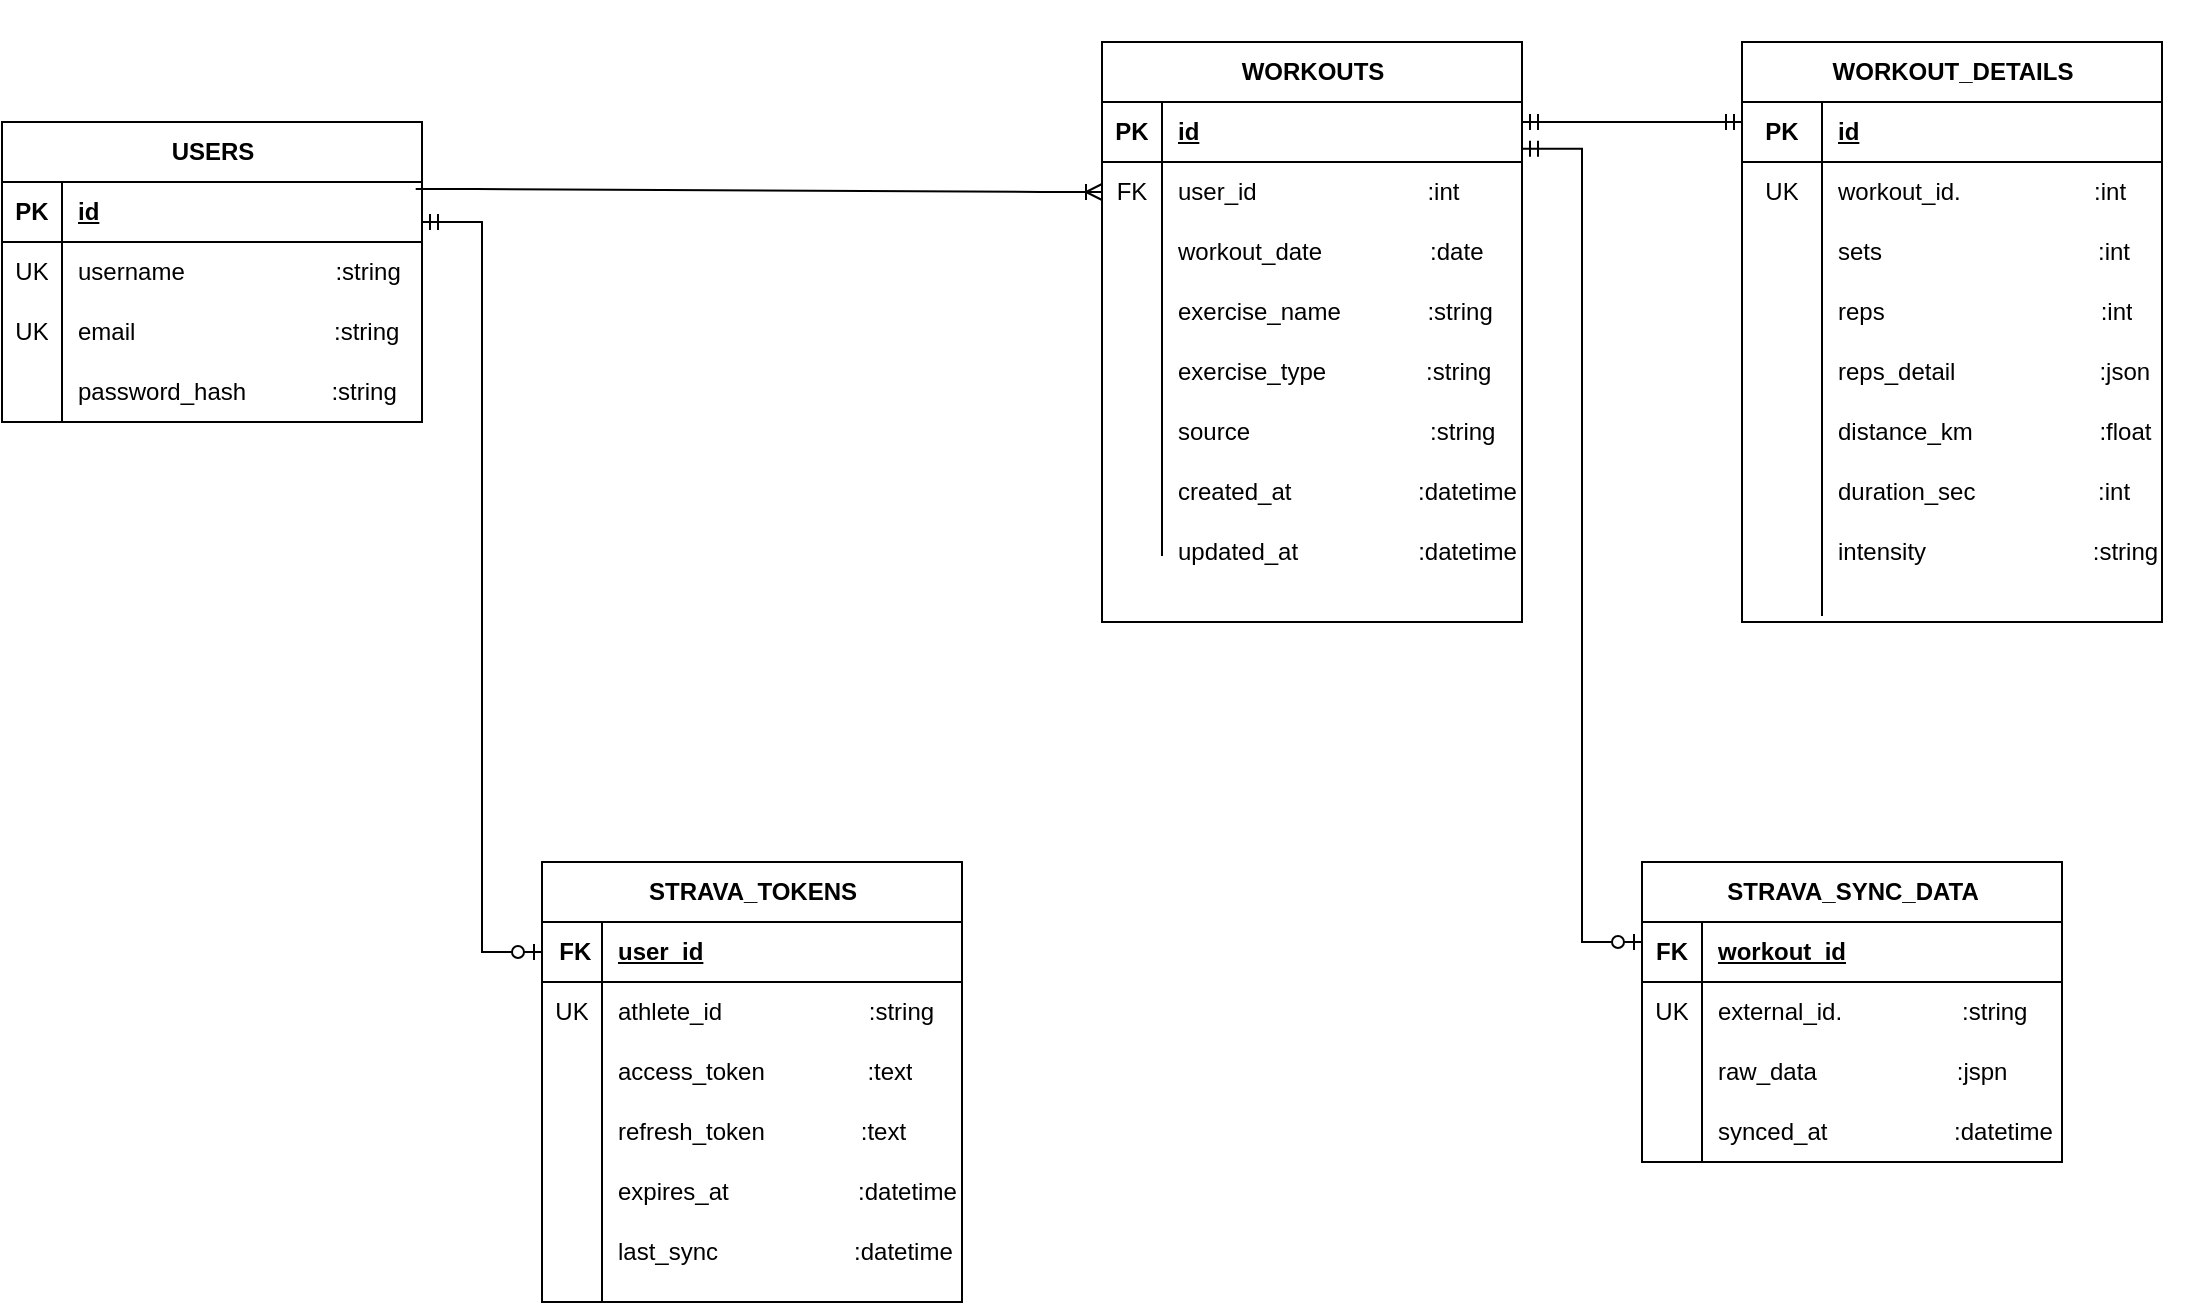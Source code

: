 <mxfile version="28.2.1">
  <diagram name="ページ1" id="j4d7WELZRppqLHWUP3hk">
    <mxGraphModel dx="2492" dy="824" grid="1" gridSize="10" guides="1" tooltips="1" connect="1" arrows="1" fold="1" page="1" pageScale="1" pageWidth="827" pageHeight="1169" math="0" shadow="0">
      <root>
        <mxCell id="0" />
        <mxCell id="1" parent="0" />
        <mxCell id="iLh65EZ5v7F7zSGuDFlf-62" value="STRAVA_TOKENS" style="shape=table;startSize=30;container=1;collapsible=1;childLayout=tableLayout;fixedRows=1;rowLines=0;fontStyle=1;align=center;resizeLast=1;html=1;" parent="1" vertex="1">
          <mxGeometry x="120" y="530" width="210" height="220" as="geometry">
            <mxRectangle x="280" y="-50" width="70" height="30" as="alternateBounds" />
          </mxGeometry>
        </mxCell>
        <mxCell id="iLh65EZ5v7F7zSGuDFlf-63" value="" style="shape=tableRow;horizontal=0;startSize=0;swimlaneHead=0;swimlaneBody=0;fillColor=none;collapsible=0;dropTarget=0;points=[[0,0.5],[1,0.5]];portConstraint=eastwest;top=0;left=0;right=0;bottom=1;" parent="iLh65EZ5v7F7zSGuDFlf-62" vertex="1">
          <mxGeometry y="30" width="210" height="30" as="geometry" />
        </mxCell>
        <mxCell id="iLh65EZ5v7F7zSGuDFlf-64" value="&amp;nbsp;FK" style="shape=partialRectangle;connectable=0;fillColor=none;top=0;left=0;bottom=0;right=0;fontStyle=1;overflow=hidden;whiteSpace=wrap;html=1;" parent="iLh65EZ5v7F7zSGuDFlf-63" vertex="1">
          <mxGeometry width="30" height="30" as="geometry">
            <mxRectangle width="30" height="30" as="alternateBounds" />
          </mxGeometry>
        </mxCell>
        <mxCell id="iLh65EZ5v7F7zSGuDFlf-65" value="user_id" style="shape=partialRectangle;connectable=0;fillColor=none;top=0;left=0;bottom=0;right=0;align=left;spacingLeft=6;fontStyle=5;overflow=hidden;whiteSpace=wrap;html=1;" parent="iLh65EZ5v7F7zSGuDFlf-63" vertex="1">
          <mxGeometry x="30" width="180" height="30" as="geometry">
            <mxRectangle width="180" height="30" as="alternateBounds" />
          </mxGeometry>
        </mxCell>
        <mxCell id="iLh65EZ5v7F7zSGuDFlf-66" value="" style="shape=tableRow;horizontal=0;startSize=0;swimlaneHead=0;swimlaneBody=0;fillColor=none;collapsible=0;dropTarget=0;points=[[0,0.5],[1,0.5]];portConstraint=eastwest;top=0;left=0;right=0;bottom=0;" parent="iLh65EZ5v7F7zSGuDFlf-62" vertex="1">
          <mxGeometry y="60" width="210" height="30" as="geometry" />
        </mxCell>
        <mxCell id="iLh65EZ5v7F7zSGuDFlf-67" value="UK" style="shape=partialRectangle;connectable=0;fillColor=none;top=0;left=0;bottom=0;right=0;editable=1;overflow=hidden;whiteSpace=wrap;html=1;" parent="iLh65EZ5v7F7zSGuDFlf-66" vertex="1">
          <mxGeometry width="30" height="30" as="geometry">
            <mxRectangle width="30" height="30" as="alternateBounds" />
          </mxGeometry>
        </mxCell>
        <mxCell id="iLh65EZ5v7F7zSGuDFlf-68" value="athlete_id 　　　　　&amp;nbsp; &amp;nbsp;:string" style="shape=partialRectangle;connectable=0;fillColor=none;top=0;left=0;bottom=0;right=0;align=left;spacingLeft=6;overflow=hidden;whiteSpace=wrap;html=1;" parent="iLh65EZ5v7F7zSGuDFlf-66" vertex="1">
          <mxGeometry x="30" width="180" height="30" as="geometry">
            <mxRectangle width="180" height="30" as="alternateBounds" />
          </mxGeometry>
        </mxCell>
        <mxCell id="iLh65EZ5v7F7zSGuDFlf-69" value="" style="shape=tableRow;horizontal=0;startSize=0;swimlaneHead=0;swimlaneBody=0;fillColor=none;collapsible=0;dropTarget=0;points=[[0,0.5],[1,0.5]];portConstraint=eastwest;top=0;left=0;right=0;bottom=0;" parent="iLh65EZ5v7F7zSGuDFlf-62" vertex="1">
          <mxGeometry y="90" width="210" height="30" as="geometry" />
        </mxCell>
        <mxCell id="iLh65EZ5v7F7zSGuDFlf-70" value="" style="shape=partialRectangle;connectable=0;fillColor=none;top=0;left=0;bottom=0;right=0;editable=1;overflow=hidden;whiteSpace=wrap;html=1;" parent="iLh65EZ5v7F7zSGuDFlf-69" vertex="1">
          <mxGeometry width="30" height="30" as="geometry">
            <mxRectangle width="30" height="30" as="alternateBounds" />
          </mxGeometry>
        </mxCell>
        <mxCell id="iLh65EZ5v7F7zSGuDFlf-71" value="access_token 　　　　:text" style="shape=partialRectangle;connectable=0;fillColor=none;top=0;left=0;bottom=0;right=0;align=left;spacingLeft=6;overflow=hidden;whiteSpace=wrap;html=1;" parent="iLh65EZ5v7F7zSGuDFlf-69" vertex="1">
          <mxGeometry x="30" width="180" height="30" as="geometry">
            <mxRectangle width="180" height="30" as="alternateBounds" />
          </mxGeometry>
        </mxCell>
        <mxCell id="iLh65EZ5v7F7zSGuDFlf-72" value="" style="shape=tableRow;horizontal=0;startSize=0;swimlaneHead=0;swimlaneBody=0;fillColor=none;collapsible=0;dropTarget=0;points=[[0,0.5],[1,0.5]];portConstraint=eastwest;top=0;left=0;right=0;bottom=0;" parent="iLh65EZ5v7F7zSGuDFlf-62" vertex="1">
          <mxGeometry y="120" width="210" height="30" as="geometry" />
        </mxCell>
        <mxCell id="iLh65EZ5v7F7zSGuDFlf-73" value="" style="shape=partialRectangle;connectable=0;fillColor=none;top=0;left=0;bottom=0;right=0;editable=1;overflow=hidden;whiteSpace=wrap;html=1;" parent="iLh65EZ5v7F7zSGuDFlf-72" vertex="1">
          <mxGeometry width="30" height="30" as="geometry">
            <mxRectangle width="30" height="30" as="alternateBounds" />
          </mxGeometry>
        </mxCell>
        <mxCell id="iLh65EZ5v7F7zSGuDFlf-74" value="refresh_token　　　　:text" style="shape=partialRectangle;connectable=0;fillColor=none;top=0;left=0;bottom=0;right=0;align=left;spacingLeft=6;overflow=hidden;whiteSpace=wrap;html=1;" parent="iLh65EZ5v7F7zSGuDFlf-72" vertex="1">
          <mxGeometry x="30" width="180" height="30" as="geometry">
            <mxRectangle width="180" height="30" as="alternateBounds" />
          </mxGeometry>
        </mxCell>
        <mxCell id="iLh65EZ5v7F7zSGuDFlf-78" value="" style="shape=tableRow;horizontal=0;startSize=0;swimlaneHead=0;swimlaneBody=0;fillColor=none;collapsible=0;dropTarget=0;points=[[0,0.5],[1,0.5]];portConstraint=eastwest;top=0;left=0;right=0;bottom=0;" parent="1" vertex="1">
          <mxGeometry x="280" y="100" width="180" height="30" as="geometry" />
        </mxCell>
        <mxCell id="iLh65EZ5v7F7zSGuDFlf-79" value="" style="shape=partialRectangle;connectable=0;fillColor=none;top=0;left=0;bottom=0;right=0;editable=1;overflow=hidden;whiteSpace=wrap;html=1;" parent="iLh65EZ5v7F7zSGuDFlf-78" vertex="1">
          <mxGeometry width="30" height="30" as="geometry">
            <mxRectangle width="30" height="30" as="alternateBounds" />
          </mxGeometry>
        </mxCell>
        <mxCell id="iLh65EZ5v7F7zSGuDFlf-81" value="" style="shape=tableRow;horizontal=0;startSize=0;swimlaneHead=0;swimlaneBody=0;fillColor=none;collapsible=0;dropTarget=0;points=[[0,0.5],[1,0.5]];portConstraint=eastwest;top=0;left=0;right=0;bottom=0;" parent="1" vertex="1">
          <mxGeometry x="280" y="130" width="180" height="30" as="geometry" />
        </mxCell>
        <mxCell id="iLh65EZ5v7F7zSGuDFlf-82" value="" style="shape=partialRectangle;connectable=0;fillColor=none;top=0;left=0;bottom=0;right=0;editable=1;overflow=hidden;whiteSpace=wrap;html=1;" parent="iLh65EZ5v7F7zSGuDFlf-81" vertex="1">
          <mxGeometry width="30" height="30" as="geometry">
            <mxRectangle width="30" height="30" as="alternateBounds" />
          </mxGeometry>
        </mxCell>
        <mxCell id="ImTV1ttN2DMgcraWZJb8-1" value="" style="endArrow=none;html=1;rounded=0;" parent="1" edge="1">
          <mxGeometry width="50" height="50" relative="1" as="geometry">
            <mxPoint x="150" y="750" as="sourcePoint" />
            <mxPoint x="150" y="613" as="targetPoint" />
          </mxGeometry>
        </mxCell>
        <mxCell id="ImTV1ttN2DMgcraWZJb8-2" value="USERS" style="shape=table;startSize=30;container=1;collapsible=1;childLayout=tableLayout;fixedRows=1;rowLines=0;fontStyle=1;align=center;resizeLast=1;html=1;" parent="1" vertex="1">
          <mxGeometry x="-150" y="160" width="210" height="150" as="geometry">
            <mxRectangle x="280" y="-50" width="70" height="30" as="alternateBounds" />
          </mxGeometry>
        </mxCell>
        <mxCell id="ImTV1ttN2DMgcraWZJb8-3" value="" style="shape=tableRow;horizontal=0;startSize=0;swimlaneHead=0;swimlaneBody=0;fillColor=none;collapsible=0;dropTarget=0;points=[[0,0.5],[1,0.5]];portConstraint=eastwest;top=0;left=0;right=0;bottom=1;" parent="ImTV1ttN2DMgcraWZJb8-2" vertex="1">
          <mxGeometry y="30" width="210" height="30" as="geometry" />
        </mxCell>
        <mxCell id="ImTV1ttN2DMgcraWZJb8-4" value="PK" style="shape=partialRectangle;connectable=0;fillColor=none;top=0;left=0;bottom=0;right=0;fontStyle=1;overflow=hidden;whiteSpace=wrap;html=1;" parent="ImTV1ttN2DMgcraWZJb8-3" vertex="1">
          <mxGeometry width="30" height="30" as="geometry">
            <mxRectangle width="30" height="30" as="alternateBounds" />
          </mxGeometry>
        </mxCell>
        <mxCell id="ImTV1ttN2DMgcraWZJb8-5" value="id" style="shape=partialRectangle;connectable=0;fillColor=none;top=0;left=0;bottom=0;right=0;align=left;spacingLeft=6;fontStyle=5;overflow=hidden;whiteSpace=wrap;html=1;" parent="ImTV1ttN2DMgcraWZJb8-3" vertex="1">
          <mxGeometry x="30" width="180" height="30" as="geometry">
            <mxRectangle width="180" height="30" as="alternateBounds" />
          </mxGeometry>
        </mxCell>
        <mxCell id="ImTV1ttN2DMgcraWZJb8-6" value="" style="shape=tableRow;horizontal=0;startSize=0;swimlaneHead=0;swimlaneBody=0;fillColor=none;collapsible=0;dropTarget=0;points=[[0,0.5],[1,0.5]];portConstraint=eastwest;top=0;left=0;right=0;bottom=0;" parent="ImTV1ttN2DMgcraWZJb8-2" vertex="1">
          <mxGeometry y="60" width="210" height="30" as="geometry" />
        </mxCell>
        <mxCell id="ImTV1ttN2DMgcraWZJb8-7" value="UK" style="shape=partialRectangle;connectable=0;fillColor=none;top=0;left=0;bottom=0;right=0;editable=1;overflow=hidden;whiteSpace=wrap;html=1;" parent="ImTV1ttN2DMgcraWZJb8-6" vertex="1">
          <mxGeometry width="30" height="30" as="geometry">
            <mxRectangle width="30" height="30" as="alternateBounds" />
          </mxGeometry>
        </mxCell>
        <mxCell id="ImTV1ttN2DMgcraWZJb8-8" value="username 　　　　　　:string" style="shape=partialRectangle;connectable=0;fillColor=none;top=0;left=0;bottom=0;right=0;align=left;spacingLeft=6;overflow=hidden;whiteSpace=wrap;html=1;" parent="ImTV1ttN2DMgcraWZJb8-6" vertex="1">
          <mxGeometry x="30" width="180" height="30" as="geometry">
            <mxRectangle width="180" height="30" as="alternateBounds" />
          </mxGeometry>
        </mxCell>
        <mxCell id="ImTV1ttN2DMgcraWZJb8-9" value="" style="shape=tableRow;horizontal=0;startSize=0;swimlaneHead=0;swimlaneBody=0;fillColor=none;collapsible=0;dropTarget=0;points=[[0,0.5],[1,0.5]];portConstraint=eastwest;top=0;left=0;right=0;bottom=0;" parent="ImTV1ttN2DMgcraWZJb8-2" vertex="1">
          <mxGeometry y="90" width="210" height="30" as="geometry" />
        </mxCell>
        <mxCell id="ImTV1ttN2DMgcraWZJb8-10" value="UK" style="shape=partialRectangle;connectable=0;fillColor=none;top=0;left=0;bottom=0;right=0;editable=1;overflow=hidden;whiteSpace=wrap;html=1;" parent="ImTV1ttN2DMgcraWZJb8-9" vertex="1">
          <mxGeometry width="30" height="30" as="geometry">
            <mxRectangle width="30" height="30" as="alternateBounds" />
          </mxGeometry>
        </mxCell>
        <mxCell id="ImTV1ttN2DMgcraWZJb8-11" value="email 　　　　　　　　:string" style="shape=partialRectangle;connectable=0;fillColor=none;top=0;left=0;bottom=0;right=0;align=left;spacingLeft=6;overflow=hidden;whiteSpace=wrap;html=1;" parent="ImTV1ttN2DMgcraWZJb8-9" vertex="1">
          <mxGeometry x="30" width="180" height="30" as="geometry">
            <mxRectangle width="180" height="30" as="alternateBounds" />
          </mxGeometry>
        </mxCell>
        <mxCell id="ImTV1ttN2DMgcraWZJb8-12" value="" style="shape=tableRow;horizontal=0;startSize=0;swimlaneHead=0;swimlaneBody=0;fillColor=none;collapsible=0;dropTarget=0;points=[[0,0.5],[1,0.5]];portConstraint=eastwest;top=0;left=0;right=0;bottom=0;" parent="ImTV1ttN2DMgcraWZJb8-2" vertex="1">
          <mxGeometry y="120" width="210" height="30" as="geometry" />
        </mxCell>
        <mxCell id="ImTV1ttN2DMgcraWZJb8-13" value="" style="shape=partialRectangle;connectable=0;fillColor=none;top=0;left=0;bottom=0;right=0;editable=1;overflow=hidden;whiteSpace=wrap;html=1;" parent="ImTV1ttN2DMgcraWZJb8-12" vertex="1">
          <mxGeometry width="30" height="30" as="geometry">
            <mxRectangle width="30" height="30" as="alternateBounds" />
          </mxGeometry>
        </mxCell>
        <mxCell id="ImTV1ttN2DMgcraWZJb8-14" value="password_hash 　　　 :string" style="shape=partialRectangle;connectable=0;fillColor=none;top=0;left=0;bottom=0;right=0;align=left;spacingLeft=6;overflow=hidden;whiteSpace=wrap;html=1;" parent="ImTV1ttN2DMgcraWZJb8-12" vertex="1">
          <mxGeometry x="30" width="180" height="30" as="geometry">
            <mxRectangle width="180" height="30" as="alternateBounds" />
          </mxGeometry>
        </mxCell>
        <mxCell id="ImTV1ttN2DMgcraWZJb8-15" value="WORKOUTS" style="shape=table;startSize=30;container=1;collapsible=1;childLayout=tableLayout;fixedRows=1;rowLines=0;fontStyle=1;align=center;resizeLast=1;html=1;" parent="1" vertex="1">
          <mxGeometry x="400" y="120" width="210" height="290" as="geometry">
            <mxRectangle x="280" y="-50" width="70" height="30" as="alternateBounds" />
          </mxGeometry>
        </mxCell>
        <mxCell id="ImTV1ttN2DMgcraWZJb8-16" value="" style="shape=tableRow;horizontal=0;startSize=0;swimlaneHead=0;swimlaneBody=0;fillColor=none;collapsible=0;dropTarget=0;points=[[0,0.5],[1,0.5]];portConstraint=eastwest;top=0;left=0;right=0;bottom=1;" parent="ImTV1ttN2DMgcraWZJb8-15" vertex="1">
          <mxGeometry y="30" width="210" height="30" as="geometry" />
        </mxCell>
        <mxCell id="ImTV1ttN2DMgcraWZJb8-17" value="PK" style="shape=partialRectangle;connectable=0;fillColor=none;top=0;left=0;bottom=0;right=0;fontStyle=1;overflow=hidden;whiteSpace=wrap;html=1;" parent="ImTV1ttN2DMgcraWZJb8-16" vertex="1">
          <mxGeometry width="30" height="30" as="geometry">
            <mxRectangle width="30" height="30" as="alternateBounds" />
          </mxGeometry>
        </mxCell>
        <mxCell id="ImTV1ttN2DMgcraWZJb8-18" value="id" style="shape=partialRectangle;connectable=0;fillColor=none;top=0;left=0;bottom=0;right=0;align=left;spacingLeft=6;fontStyle=5;overflow=hidden;whiteSpace=wrap;html=1;" parent="ImTV1ttN2DMgcraWZJb8-16" vertex="1">
          <mxGeometry x="30" width="180" height="30" as="geometry">
            <mxRectangle width="180" height="30" as="alternateBounds" />
          </mxGeometry>
        </mxCell>
        <mxCell id="ImTV1ttN2DMgcraWZJb8-19" value="" style="shape=tableRow;horizontal=0;startSize=0;swimlaneHead=0;swimlaneBody=0;fillColor=none;collapsible=0;dropTarget=0;points=[[0,0.5],[1,0.5]];portConstraint=eastwest;top=0;left=0;right=0;bottom=0;" parent="ImTV1ttN2DMgcraWZJb8-15" vertex="1">
          <mxGeometry y="60" width="210" height="30" as="geometry" />
        </mxCell>
        <mxCell id="ImTV1ttN2DMgcraWZJb8-20" value="FK" style="shape=partialRectangle;connectable=0;fillColor=none;top=0;left=0;bottom=0;right=0;editable=1;overflow=hidden;whiteSpace=wrap;html=1;" parent="ImTV1ttN2DMgcraWZJb8-19" vertex="1">
          <mxGeometry width="30" height="30" as="geometry">
            <mxRectangle width="30" height="30" as="alternateBounds" />
          </mxGeometry>
        </mxCell>
        <mxCell id="ImTV1ttN2DMgcraWZJb8-21" value="user_id&amp;nbsp; &amp;nbsp; 　　　　　　:int" style="shape=partialRectangle;connectable=0;fillColor=none;top=0;left=0;bottom=0;right=0;align=left;spacingLeft=6;overflow=hidden;whiteSpace=wrap;html=1;" parent="ImTV1ttN2DMgcraWZJb8-19" vertex="1">
          <mxGeometry x="30" width="180" height="30" as="geometry">
            <mxRectangle width="180" height="30" as="alternateBounds" />
          </mxGeometry>
        </mxCell>
        <mxCell id="ImTV1ttN2DMgcraWZJb8-22" value="" style="shape=tableRow;horizontal=0;startSize=0;swimlaneHead=0;swimlaneBody=0;fillColor=none;collapsible=0;dropTarget=0;points=[[0,0.5],[1,0.5]];portConstraint=eastwest;top=0;left=0;right=0;bottom=0;" parent="ImTV1ttN2DMgcraWZJb8-15" vertex="1">
          <mxGeometry y="90" width="210" height="30" as="geometry" />
        </mxCell>
        <mxCell id="ImTV1ttN2DMgcraWZJb8-23" value="" style="shape=partialRectangle;connectable=0;fillColor=none;top=0;left=0;bottom=0;right=0;editable=1;overflow=hidden;whiteSpace=wrap;html=1;" parent="ImTV1ttN2DMgcraWZJb8-22" vertex="1">
          <mxGeometry width="30" height="30" as="geometry">
            <mxRectangle width="30" height="30" as="alternateBounds" />
          </mxGeometry>
        </mxCell>
        <mxCell id="ImTV1ttN2DMgcraWZJb8-24" value="workout_date&amp;nbsp;&amp;nbsp; 　　&amp;nbsp; &amp;nbsp; &amp;nbsp; :date" style="shape=partialRectangle;connectable=0;fillColor=none;top=0;left=0;bottom=0;right=0;align=left;spacingLeft=6;overflow=hidden;whiteSpace=wrap;html=1;" parent="ImTV1ttN2DMgcraWZJb8-22" vertex="1">
          <mxGeometry x="30" width="180" height="30" as="geometry">
            <mxRectangle width="180" height="30" as="alternateBounds" />
          </mxGeometry>
        </mxCell>
        <mxCell id="ImTV1ttN2DMgcraWZJb8-25" value="" style="shape=tableRow;horizontal=0;startSize=0;swimlaneHead=0;swimlaneBody=0;fillColor=none;collapsible=0;dropTarget=0;points=[[0,0.5],[1,0.5]];portConstraint=eastwest;top=0;left=0;right=0;bottom=0;" parent="ImTV1ttN2DMgcraWZJb8-15" vertex="1">
          <mxGeometry y="120" width="210" height="30" as="geometry" />
        </mxCell>
        <mxCell id="ImTV1ttN2DMgcraWZJb8-26" value="" style="shape=partialRectangle;connectable=0;fillColor=none;top=0;left=0;bottom=0;right=0;editable=1;overflow=hidden;whiteSpace=wrap;html=1;" parent="ImTV1ttN2DMgcraWZJb8-25" vertex="1">
          <mxGeometry width="30" height="30" as="geometry">
            <mxRectangle width="30" height="30" as="alternateBounds" />
          </mxGeometry>
        </mxCell>
        <mxCell id="ImTV1ttN2DMgcraWZJb8-27" value="exercise_name&amp;nbsp; &amp;nbsp; &amp;nbsp; &amp;nbsp; &amp;nbsp; &amp;nbsp; &amp;nbsp;:string" style="shape=partialRectangle;connectable=0;fillColor=none;top=0;left=0;bottom=0;right=0;align=left;spacingLeft=6;overflow=hidden;whiteSpace=wrap;html=1;" parent="ImTV1ttN2DMgcraWZJb8-25" vertex="1">
          <mxGeometry x="30" width="180" height="30" as="geometry">
            <mxRectangle width="180" height="30" as="alternateBounds" />
          </mxGeometry>
        </mxCell>
        <mxCell id="ImTV1ttN2DMgcraWZJb8-28" value="WORKOUT_DETAILS" style="shape=table;startSize=30;container=1;collapsible=1;childLayout=tableLayout;fixedRows=1;rowLines=0;fontStyle=1;align=center;resizeLast=1;html=1;" parent="1" vertex="1">
          <mxGeometry x="720" y="120" width="210" height="290" as="geometry">
            <mxRectangle x="280" y="-50" width="70" height="30" as="alternateBounds" />
          </mxGeometry>
        </mxCell>
        <mxCell id="ImTV1ttN2DMgcraWZJb8-29" value="" style="shape=tableRow;horizontal=0;startSize=0;swimlaneHead=0;swimlaneBody=0;fillColor=none;collapsible=0;dropTarget=0;points=[[0,0.5],[1,0.5]];portConstraint=eastwest;top=0;left=0;right=0;bottom=1;" parent="ImTV1ttN2DMgcraWZJb8-28" vertex="1">
          <mxGeometry y="30" width="210" height="30" as="geometry" />
        </mxCell>
        <mxCell id="ImTV1ttN2DMgcraWZJb8-30" value="PK" style="shape=partialRectangle;connectable=0;fillColor=none;top=0;left=0;bottom=0;right=0;fontStyle=1;overflow=hidden;whiteSpace=wrap;html=1;" parent="ImTV1ttN2DMgcraWZJb8-29" vertex="1">
          <mxGeometry width="40" height="30" as="geometry">
            <mxRectangle width="40" height="30" as="alternateBounds" />
          </mxGeometry>
        </mxCell>
        <mxCell id="ImTV1ttN2DMgcraWZJb8-31" value="id" style="shape=partialRectangle;connectable=0;fillColor=none;top=0;left=0;bottom=0;right=0;align=left;spacingLeft=6;fontStyle=5;overflow=hidden;whiteSpace=wrap;html=1;" parent="ImTV1ttN2DMgcraWZJb8-29" vertex="1">
          <mxGeometry x="40" width="170" height="30" as="geometry">
            <mxRectangle width="170" height="30" as="alternateBounds" />
          </mxGeometry>
        </mxCell>
        <mxCell id="ImTV1ttN2DMgcraWZJb8-32" value="" style="shape=tableRow;horizontal=0;startSize=0;swimlaneHead=0;swimlaneBody=0;fillColor=none;collapsible=0;dropTarget=0;points=[[0,0.5],[1,0.5]];portConstraint=eastwest;top=0;left=0;right=0;bottom=0;" parent="ImTV1ttN2DMgcraWZJb8-28" vertex="1">
          <mxGeometry y="60" width="210" height="30" as="geometry" />
        </mxCell>
        <mxCell id="ImTV1ttN2DMgcraWZJb8-33" value="UK" style="shape=partialRectangle;connectable=0;fillColor=none;top=0;left=0;bottom=0;right=0;editable=1;overflow=hidden;whiteSpace=wrap;html=1;" parent="ImTV1ttN2DMgcraWZJb8-32" vertex="1">
          <mxGeometry width="40" height="30" as="geometry">
            <mxRectangle width="40" height="30" as="alternateBounds" />
          </mxGeometry>
        </mxCell>
        <mxCell id="ImTV1ttN2DMgcraWZJb8-34" value="workout_id.&amp;nbsp; &amp;nbsp; &amp;nbsp; &amp;nbsp; &amp;nbsp; &amp;nbsp; &amp;nbsp; &amp;nbsp; &amp;nbsp; &amp;nbsp; :int" style="shape=partialRectangle;connectable=0;fillColor=none;top=0;left=0;bottom=0;right=0;align=left;spacingLeft=6;overflow=hidden;whiteSpace=wrap;html=1;" parent="ImTV1ttN2DMgcraWZJb8-32" vertex="1">
          <mxGeometry x="40" width="170" height="30" as="geometry">
            <mxRectangle width="170" height="30" as="alternateBounds" />
          </mxGeometry>
        </mxCell>
        <mxCell id="ImTV1ttN2DMgcraWZJb8-35" value="" style="shape=tableRow;horizontal=0;startSize=0;swimlaneHead=0;swimlaneBody=0;fillColor=none;collapsible=0;dropTarget=0;points=[[0,0.5],[1,0.5]];portConstraint=eastwest;top=0;left=0;right=0;bottom=0;" parent="ImTV1ttN2DMgcraWZJb8-28" vertex="1">
          <mxGeometry y="90" width="210" height="30" as="geometry" />
        </mxCell>
        <mxCell id="ImTV1ttN2DMgcraWZJb8-36" value="" style="shape=partialRectangle;connectable=0;fillColor=none;top=0;left=0;bottom=0;right=0;editable=1;overflow=hidden;whiteSpace=wrap;html=1;" parent="ImTV1ttN2DMgcraWZJb8-35" vertex="1">
          <mxGeometry width="40" height="30" as="geometry">
            <mxRectangle width="40" height="30" as="alternateBounds" />
          </mxGeometry>
        </mxCell>
        <mxCell id="ImTV1ttN2DMgcraWZJb8-37" value="sets　　　　　　　　　:int" style="shape=partialRectangle;connectable=0;fillColor=none;top=0;left=0;bottom=0;right=0;align=left;spacingLeft=6;overflow=hidden;whiteSpace=wrap;html=1;" parent="ImTV1ttN2DMgcraWZJb8-35" vertex="1">
          <mxGeometry x="40" width="170" height="30" as="geometry">
            <mxRectangle width="170" height="30" as="alternateBounds" />
          </mxGeometry>
        </mxCell>
        <mxCell id="ImTV1ttN2DMgcraWZJb8-38" value="" style="shape=tableRow;horizontal=0;startSize=0;swimlaneHead=0;swimlaneBody=0;fillColor=none;collapsible=0;dropTarget=0;points=[[0,0.5],[1,0.5]];portConstraint=eastwest;top=0;left=0;right=0;bottom=0;" parent="ImTV1ttN2DMgcraWZJb8-28" vertex="1">
          <mxGeometry y="120" width="210" height="30" as="geometry" />
        </mxCell>
        <mxCell id="ImTV1ttN2DMgcraWZJb8-39" value="" style="shape=partialRectangle;connectable=0;fillColor=none;top=0;left=0;bottom=0;right=0;editable=1;overflow=hidden;whiteSpace=wrap;html=1;" parent="ImTV1ttN2DMgcraWZJb8-38" vertex="1">
          <mxGeometry width="40" height="30" as="geometry">
            <mxRectangle width="40" height="30" as="alternateBounds" />
          </mxGeometry>
        </mxCell>
        <mxCell id="ImTV1ttN2DMgcraWZJb8-40" value="reps　　　　　　　　　:int" style="shape=partialRectangle;connectable=0;fillColor=none;top=0;left=0;bottom=0;right=0;align=left;spacingLeft=6;overflow=hidden;whiteSpace=wrap;html=1;" parent="ImTV1ttN2DMgcraWZJb8-38" vertex="1">
          <mxGeometry x="40" width="170" height="30" as="geometry">
            <mxRectangle width="170" height="30" as="alternateBounds" />
          </mxGeometry>
        </mxCell>
        <mxCell id="ImTV1ttN2DMgcraWZJb8-41" value="STRAVA_SYNC_DATA" style="shape=table;startSize=30;container=1;collapsible=1;childLayout=tableLayout;fixedRows=1;rowLines=0;fontStyle=1;align=center;resizeLast=1;html=1;" parent="1" vertex="1">
          <mxGeometry x="670" y="530" width="210" height="150" as="geometry">
            <mxRectangle x="280" y="-50" width="70" height="30" as="alternateBounds" />
          </mxGeometry>
        </mxCell>
        <mxCell id="ImTV1ttN2DMgcraWZJb8-42" value="" style="shape=tableRow;horizontal=0;startSize=0;swimlaneHead=0;swimlaneBody=0;fillColor=none;collapsible=0;dropTarget=0;points=[[0,0.5],[1,0.5]];portConstraint=eastwest;top=0;left=0;right=0;bottom=1;" parent="ImTV1ttN2DMgcraWZJb8-41" vertex="1">
          <mxGeometry y="30" width="210" height="30" as="geometry" />
        </mxCell>
        <mxCell id="ImTV1ttN2DMgcraWZJb8-43" value="FK" style="shape=partialRectangle;connectable=0;fillColor=none;top=0;left=0;bottom=0;right=0;fontStyle=1;overflow=hidden;whiteSpace=wrap;html=1;" parent="ImTV1ttN2DMgcraWZJb8-42" vertex="1">
          <mxGeometry width="30" height="30" as="geometry">
            <mxRectangle width="30" height="30" as="alternateBounds" />
          </mxGeometry>
        </mxCell>
        <mxCell id="ImTV1ttN2DMgcraWZJb8-44" value="workout_id" style="shape=partialRectangle;connectable=0;fillColor=none;top=0;left=0;bottom=0;right=0;align=left;spacingLeft=6;fontStyle=5;overflow=hidden;whiteSpace=wrap;html=1;" parent="ImTV1ttN2DMgcraWZJb8-42" vertex="1">
          <mxGeometry x="30" width="180" height="30" as="geometry">
            <mxRectangle width="180" height="30" as="alternateBounds" />
          </mxGeometry>
        </mxCell>
        <mxCell id="ImTV1ttN2DMgcraWZJb8-45" value="" style="shape=tableRow;horizontal=0;startSize=0;swimlaneHead=0;swimlaneBody=0;fillColor=none;collapsible=0;dropTarget=0;points=[[0,0.5],[1,0.5]];portConstraint=eastwest;top=0;left=0;right=0;bottom=0;" parent="ImTV1ttN2DMgcraWZJb8-41" vertex="1">
          <mxGeometry y="60" width="210" height="30" as="geometry" />
        </mxCell>
        <mxCell id="ImTV1ttN2DMgcraWZJb8-46" value="UK" style="shape=partialRectangle;connectable=0;fillColor=none;top=0;left=0;bottom=0;right=0;editable=1;overflow=hidden;whiteSpace=wrap;html=1;" parent="ImTV1ttN2DMgcraWZJb8-45" vertex="1">
          <mxGeometry width="30" height="30" as="geometry">
            <mxRectangle width="30" height="30" as="alternateBounds" />
          </mxGeometry>
        </mxCell>
        <mxCell id="ImTV1ttN2DMgcraWZJb8-47" value="external_id.&amp;nbsp; &amp;nbsp; &amp;nbsp; &amp;nbsp; &amp;nbsp; &amp;nbsp; &amp;nbsp; &amp;nbsp; &amp;nbsp; :string" style="shape=partialRectangle;connectable=0;fillColor=none;top=0;left=0;bottom=0;right=0;align=left;spacingLeft=6;overflow=hidden;whiteSpace=wrap;html=1;" parent="ImTV1ttN2DMgcraWZJb8-45" vertex="1">
          <mxGeometry x="30" width="180" height="30" as="geometry">
            <mxRectangle width="180" height="30" as="alternateBounds" />
          </mxGeometry>
        </mxCell>
        <mxCell id="ImTV1ttN2DMgcraWZJb8-48" value="" style="shape=tableRow;horizontal=0;startSize=0;swimlaneHead=0;swimlaneBody=0;fillColor=none;collapsible=0;dropTarget=0;points=[[0,0.5],[1,0.5]];portConstraint=eastwest;top=0;left=0;right=0;bottom=0;" parent="ImTV1ttN2DMgcraWZJb8-41" vertex="1">
          <mxGeometry y="90" width="210" height="30" as="geometry" />
        </mxCell>
        <mxCell id="ImTV1ttN2DMgcraWZJb8-49" value="" style="shape=partialRectangle;connectable=0;fillColor=none;top=0;left=0;bottom=0;right=0;editable=1;overflow=hidden;whiteSpace=wrap;html=1;" parent="ImTV1ttN2DMgcraWZJb8-48" vertex="1">
          <mxGeometry width="30" height="30" as="geometry">
            <mxRectangle width="30" height="30" as="alternateBounds" />
          </mxGeometry>
        </mxCell>
        <mxCell id="ImTV1ttN2DMgcraWZJb8-50" value="raw_data&amp;nbsp; &amp;nbsp; &amp;nbsp; &amp;nbsp; &amp;nbsp; &amp;nbsp; &amp;nbsp; &amp;nbsp; &amp;nbsp; &amp;nbsp; &amp;nbsp;:jspn" style="shape=partialRectangle;connectable=0;fillColor=none;top=0;left=0;bottom=0;right=0;align=left;spacingLeft=6;overflow=hidden;whiteSpace=wrap;html=1;" parent="ImTV1ttN2DMgcraWZJb8-48" vertex="1">
          <mxGeometry x="30" width="180" height="30" as="geometry">
            <mxRectangle width="180" height="30" as="alternateBounds" />
          </mxGeometry>
        </mxCell>
        <mxCell id="ImTV1ttN2DMgcraWZJb8-51" value="" style="shape=tableRow;horizontal=0;startSize=0;swimlaneHead=0;swimlaneBody=0;fillColor=none;collapsible=0;dropTarget=0;points=[[0,0.5],[1,0.5]];portConstraint=eastwest;top=0;left=0;right=0;bottom=0;" parent="ImTV1ttN2DMgcraWZJb8-41" vertex="1">
          <mxGeometry y="120" width="210" height="30" as="geometry" />
        </mxCell>
        <mxCell id="ImTV1ttN2DMgcraWZJb8-52" value="" style="shape=partialRectangle;connectable=0;fillColor=none;top=0;left=0;bottom=0;right=0;editable=1;overflow=hidden;whiteSpace=wrap;html=1;" parent="ImTV1ttN2DMgcraWZJb8-51" vertex="1">
          <mxGeometry width="30" height="30" as="geometry">
            <mxRectangle width="30" height="30" as="alternateBounds" />
          </mxGeometry>
        </mxCell>
        <mxCell id="ImTV1ttN2DMgcraWZJb8-53" value="synced_at&amp;nbsp; &amp;nbsp; &amp;nbsp; &amp;nbsp; &amp;nbsp; &amp;nbsp; &amp;nbsp; &amp;nbsp; &amp;nbsp; &amp;nbsp;:datetime" style="shape=partialRectangle;connectable=0;fillColor=none;top=0;left=0;bottom=0;right=0;align=left;spacingLeft=6;overflow=hidden;whiteSpace=wrap;html=1;" parent="ImTV1ttN2DMgcraWZJb8-51" vertex="1">
          <mxGeometry x="30" width="180" height="30" as="geometry">
            <mxRectangle width="180" height="30" as="alternateBounds" />
          </mxGeometry>
        </mxCell>
        <mxCell id="ImTV1ttN2DMgcraWZJb8-57" value="" style="shape=tableRow;horizontal=0;startSize=0;swimlaneHead=0;swimlaneBody=0;fillColor=none;collapsible=0;dropTarget=0;points=[[0,0.5],[1,0.5]];portConstraint=eastwest;top=0;left=0;right=0;bottom=0;" parent="1" vertex="1">
          <mxGeometry x="-50" y="460" width="210" height="30" as="geometry" />
        </mxCell>
        <mxCell id="ImTV1ttN2DMgcraWZJb8-58" value="" style="shape=partialRectangle;connectable=0;fillColor=none;top=0;left=0;bottom=0;right=0;editable=1;overflow=hidden;whiteSpace=wrap;html=1;" parent="ImTV1ttN2DMgcraWZJb8-57" vertex="1">
          <mxGeometry width="30" height="30" as="geometry">
            <mxRectangle width="30" height="30" as="alternateBounds" />
          </mxGeometry>
        </mxCell>
        <mxCell id="ImTV1ttN2DMgcraWZJb8-60" value="" style="shape=tableRow;horizontal=0;startSize=0;swimlaneHead=0;swimlaneBody=0;fillColor=none;collapsible=0;dropTarget=0;points=[[0,0.5],[1,0.5]];portConstraint=eastwest;top=0;left=0;right=0;bottom=0;" parent="1" vertex="1">
          <mxGeometry x="-50" y="490" width="210" height="30" as="geometry" />
        </mxCell>
        <mxCell id="ImTV1ttN2DMgcraWZJb8-61" value="" style="shape=partialRectangle;connectable=0;fillColor=none;top=0;left=0;bottom=0;right=0;editable=1;overflow=hidden;whiteSpace=wrap;html=1;" parent="ImTV1ttN2DMgcraWZJb8-60" vertex="1">
          <mxGeometry width="30" height="30" as="geometry">
            <mxRectangle width="30" height="30" as="alternateBounds" />
          </mxGeometry>
        </mxCell>
        <mxCell id="wRaWDm5Kvl6a0vEN-G8X-1" value="" style="shape=tableRow;horizontal=0;startSize=0;swimlaneHead=0;swimlaneBody=0;fillColor=none;collapsible=0;dropTarget=0;points=[[0,0.5],[1,0.5]];portConstraint=eastwest;top=0;left=0;right=0;bottom=0;" vertex="1" parent="1">
          <mxGeometry x="330" y="460" width="210" height="30" as="geometry" />
        </mxCell>
        <mxCell id="wRaWDm5Kvl6a0vEN-G8X-2" value="" style="shape=partialRectangle;connectable=0;fillColor=none;top=0;left=0;bottom=0;right=0;editable=1;overflow=hidden;whiteSpace=wrap;html=1;" vertex="1" parent="wRaWDm5Kvl6a0vEN-G8X-1">
          <mxGeometry width="30" height="30" as="geometry">
            <mxRectangle width="30" height="30" as="alternateBounds" />
          </mxGeometry>
        </mxCell>
        <mxCell id="wRaWDm5Kvl6a0vEN-G8X-4" value="" style="shape=tableRow;horizontal=0;startSize=0;swimlaneHead=0;swimlaneBody=0;fillColor=none;collapsible=0;dropTarget=0;points=[[0,0.5],[1,0.5]];portConstraint=eastwest;top=0;left=0;right=0;bottom=0;" vertex="1" parent="1">
          <mxGeometry x="330" y="490" width="210" height="30" as="geometry" />
        </mxCell>
        <mxCell id="wRaWDm5Kvl6a0vEN-G8X-5" value="" style="shape=partialRectangle;connectable=0;fillColor=none;top=0;left=0;bottom=0;right=0;editable=1;overflow=hidden;whiteSpace=wrap;html=1;" vertex="1" parent="wRaWDm5Kvl6a0vEN-G8X-4">
          <mxGeometry width="30" height="30" as="geometry">
            <mxRectangle width="30" height="30" as="alternateBounds" />
          </mxGeometry>
        </mxCell>
        <mxCell id="wRaWDm5Kvl6a0vEN-G8X-7" value="" style="shape=tableRow;horizontal=0;startSize=0;swimlaneHead=0;swimlaneBody=0;fillColor=none;collapsible=0;dropTarget=0;points=[[0,0.5],[1,0.5]];portConstraint=eastwest;top=0;left=0;right=0;bottom=0;" vertex="1" parent="1">
          <mxGeometry x="440" y="500" width="210" height="30" as="geometry" />
        </mxCell>
        <mxCell id="wRaWDm5Kvl6a0vEN-G8X-8" value="" style="shape=partialRectangle;connectable=0;fillColor=none;top=0;left=0;bottom=0;right=0;editable=1;overflow=hidden;whiteSpace=wrap;html=1;" vertex="1" parent="wRaWDm5Kvl6a0vEN-G8X-7">
          <mxGeometry width="30" height="30" as="geometry">
            <mxRectangle width="30" height="30" as="alternateBounds" />
          </mxGeometry>
        </mxCell>
        <mxCell id="wRaWDm5Kvl6a0vEN-G8X-10" value="" style="shape=tableRow;horizontal=0;startSize=0;swimlaneHead=0;swimlaneBody=0;fillColor=none;collapsible=0;dropTarget=0;points=[[0,0.5],[1,0.5]];portConstraint=eastwest;top=0;left=0;right=0;bottom=0;" vertex="1" parent="1">
          <mxGeometry x="330" y="520" width="210" height="80" as="geometry" />
        </mxCell>
        <mxCell id="wRaWDm5Kvl6a0vEN-G8X-11" value="" style="shape=partialRectangle;connectable=0;fillColor=none;top=0;left=0;bottom=0;right=0;editable=1;overflow=hidden;whiteSpace=wrap;html=1;" vertex="1" parent="wRaWDm5Kvl6a0vEN-G8X-10">
          <mxGeometry width="30" height="30" as="geometry">
            <mxRectangle width="30" height="30" as="alternateBounds" />
          </mxGeometry>
        </mxCell>
        <mxCell id="wRaWDm5Kvl6a0vEN-G8X-9" value="updated_at&amp;nbsp; &amp;nbsp; &amp;nbsp; &amp;nbsp; &amp;nbsp; &amp;nbsp; &amp;nbsp; &amp;nbsp; &amp;nbsp; :datetime" style="shape=partialRectangle;connectable=0;fillColor=none;top=0;left=0;bottom=0;right=0;align=left;spacingLeft=6;overflow=hidden;whiteSpace=wrap;html=1;" vertex="1" parent="1">
          <mxGeometry x="430" y="360" width="180" height="30" as="geometry">
            <mxRectangle width="180" height="30" as="alternateBounds" />
          </mxGeometry>
        </mxCell>
        <mxCell id="wRaWDm5Kvl6a0vEN-G8X-13" value="intensity&amp;nbsp; &amp;nbsp; &amp;nbsp; &amp;nbsp; &amp;nbsp; &amp;nbsp; &amp;nbsp; &amp;nbsp; &amp;nbsp; &amp;nbsp; &amp;nbsp; &amp;nbsp; &amp;nbsp;&lt;span style=&quot;background-color: transparent; color: light-dark(rgb(0, 0, 0), rgb(255, 255, 255));&quot;&gt;:string&lt;/span&gt;" style="shape=partialRectangle;connectable=0;fillColor=none;top=0;left=0;bottom=0;right=0;align=left;spacingLeft=6;overflow=hidden;whiteSpace=wrap;html=1;" vertex="1" parent="1">
          <mxGeometry x="760" y="360" width="180" height="30" as="geometry">
            <mxRectangle width="180" height="30" as="alternateBounds" />
          </mxGeometry>
        </mxCell>
        <mxCell id="wRaWDm5Kvl6a0vEN-G8X-14" value="distance_km　　　　　 :float" style="shape=partialRectangle;connectable=0;fillColor=none;top=0;left=0;bottom=0;right=0;align=left;spacingLeft=6;overflow=hidden;whiteSpace=wrap;html=1;" vertex="1" parent="1">
          <mxGeometry x="760" y="300" width="180" height="30" as="geometry">
            <mxRectangle width="180" height="30" as="alternateBounds" />
          </mxGeometry>
        </mxCell>
        <mxCell id="wRaWDm5Kvl6a0vEN-G8X-15" value="duration_sec　　　　&amp;nbsp; &amp;nbsp; :int" style="shape=partialRectangle;connectable=0;fillColor=none;top=0;left=0;bottom=0;right=0;align=left;spacingLeft=6;overflow=hidden;whiteSpace=wrap;html=1;" vertex="1" parent="1">
          <mxGeometry x="760" y="330" width="180" height="30" as="geometry">
            <mxRectangle width="180" height="30" as="alternateBounds" />
          </mxGeometry>
        </mxCell>
        <mxCell id="wRaWDm5Kvl6a0vEN-G8X-3" value="exercise_type&amp;nbsp; &amp;nbsp; &amp;nbsp; &amp;nbsp; &amp;nbsp; &amp;nbsp; &amp;nbsp; &amp;nbsp;:string" style="shape=partialRectangle;connectable=0;fillColor=none;top=0;left=0;bottom=0;right=0;align=left;spacingLeft=6;overflow=hidden;whiteSpace=wrap;html=1;" vertex="1" parent="1">
          <mxGeometry x="430" y="270" width="180" height="30" as="geometry">
            <mxRectangle width="180" height="30" as="alternateBounds" />
          </mxGeometry>
        </mxCell>
        <mxCell id="wRaWDm5Kvl6a0vEN-G8X-6" value="source&amp;nbsp; &amp;nbsp; &amp;nbsp; &amp;nbsp; &amp;nbsp; &amp;nbsp; &amp;nbsp; &amp;nbsp; &amp;nbsp; &amp;nbsp; &amp;nbsp; &amp;nbsp; &amp;nbsp; &amp;nbsp;:string" style="shape=partialRectangle;connectable=0;fillColor=none;top=0;left=0;bottom=0;right=0;align=left;spacingLeft=6;overflow=hidden;whiteSpace=wrap;html=1;" vertex="1" parent="1">
          <mxGeometry x="430" y="300" width="180" height="30" as="geometry">
            <mxRectangle width="180" height="30" as="alternateBounds" />
          </mxGeometry>
        </mxCell>
        <mxCell id="wRaWDm5Kvl6a0vEN-G8X-12" value="created_at&amp;nbsp; &amp;nbsp; &amp;nbsp; &amp;nbsp; &amp;nbsp; &amp;nbsp; &amp;nbsp; &amp;nbsp; &amp;nbsp; &amp;nbsp;:datetime" style="shape=partialRectangle;connectable=0;fillColor=none;top=0;left=0;bottom=0;right=0;align=left;spacingLeft=6;overflow=hidden;whiteSpace=wrap;html=1;" vertex="1" parent="1">
          <mxGeometry x="430" y="330" width="180" height="30" as="geometry">
            <mxRectangle width="180" height="30" as="alternateBounds" />
          </mxGeometry>
        </mxCell>
        <mxCell id="wRaWDm5Kvl6a0vEN-G8X-19" value="" style="edgeStyle=entityRelationEdgeStyle;fontSize=12;html=1;endArrow=ERoneToMany;rounded=0;exitX=0.985;exitY=0.116;exitDx=0;exitDy=0;exitPerimeter=0;entryX=0;entryY=0.5;entryDx=0;entryDy=0;" edge="1" parent="1" source="ImTV1ttN2DMgcraWZJb8-3" target="ImTV1ttN2DMgcraWZJb8-19">
          <mxGeometry width="100" height="100" relative="1" as="geometry">
            <mxPoint x="232.73" y="160.0" as="sourcePoint" />
            <mxPoint x="400" y="202.57" as="targetPoint" />
            <Array as="points">
              <mxPoint x="320" y="677.57" />
              <mxPoint x="230" y="290" />
              <mxPoint x="230" y="170" />
              <mxPoint x="230" y="160" />
              <mxPoint x="230" y="150" />
              <mxPoint x="320" y="167.57" />
              <mxPoint x="320" y="172.57" />
              <mxPoint x="370" y="727.57" />
              <mxPoint x="340" y="697.57" />
              <mxPoint x="300" y="707.57" />
              <mxPoint x="350" y="677.57" />
              <mxPoint x="380" y="687.57" />
              <mxPoint x="360" y="677.57" />
            </Array>
          </mxGeometry>
        </mxCell>
        <mxCell id="ImTV1ttN2DMgcraWZJb8-59" value="expires_at　　　　&amp;nbsp; &amp;nbsp; &amp;nbsp;:datetime" style="shape=partialRectangle;connectable=0;fillColor=none;top=0;left=0;bottom=0;right=0;align=left;spacingLeft=6;overflow=hidden;whiteSpace=wrap;html=1;" parent="1" vertex="1">
          <mxGeometry x="150" y="680" width="180" height="30" as="geometry">
            <mxRectangle width="180" height="30" as="alternateBounds" />
          </mxGeometry>
        </mxCell>
        <mxCell id="ImTV1ttN2DMgcraWZJb8-62" value="last_sync　　　　&amp;nbsp; &amp;nbsp; &amp;nbsp; :datetime" style="shape=partialRectangle;connectable=0;fillColor=none;top=0;left=0;bottom=0;right=0;align=left;spacingLeft=6;overflow=hidden;whiteSpace=wrap;html=1;" parent="1" vertex="1">
          <mxGeometry x="150" y="710" width="180" height="30" as="geometry">
            <mxRectangle width="180" height="30" as="alternateBounds" />
          </mxGeometry>
        </mxCell>
        <mxCell id="wRaWDm5Kvl6a0vEN-G8X-20" value="" style="edgeStyle=entityRelationEdgeStyle;fontSize=12;html=1;endArrow=ERmandOne;startArrow=ERmandOne;rounded=0;entryX=0;entryY=0.5;entryDx=0;entryDy=0;exitX=1;exitY=0.5;exitDx=0;exitDy=0;" edge="1" parent="1">
          <mxGeometry width="100" height="100" relative="1" as="geometry">
            <mxPoint x="610" y="160" as="sourcePoint" />
            <mxPoint x="720" y="160" as="targetPoint" />
          </mxGeometry>
        </mxCell>
        <mxCell id="wRaWDm5Kvl6a0vEN-G8X-21" value="" style="edgeStyle=entityRelationEdgeStyle;fontSize=12;html=1;endArrow=ERzeroToOne;startArrow=ERmandOne;rounded=0;exitX=1.003;exitY=0.765;exitDx=0;exitDy=0;exitPerimeter=0;entryX=0;entryY=0.5;entryDx=0;entryDy=0;" edge="1" parent="1" target="iLh65EZ5v7F7zSGuDFlf-63">
          <mxGeometry width="100" height="100" relative="1" as="geometry">
            <mxPoint x="60.0" y="210.0" as="sourcePoint" />
            <mxPoint x="120" y="615" as="targetPoint" />
            <Array as="points">
              <mxPoint x="209.37" y="187.05" />
              <mxPoint x="147.69" y="360.95" />
              <mxPoint x="177.69" y="370.95" />
              <mxPoint x="177.69" y="440.95" />
              <mxPoint x="177.69" y="470.95" />
            </Array>
          </mxGeometry>
        </mxCell>
        <mxCell id="wRaWDm5Kvl6a0vEN-G8X-22" value="" style="edgeStyle=entityRelationEdgeStyle;fontSize=12;html=1;endArrow=ERzeroToOne;startArrow=ERmandOne;rounded=0;exitX=1.008;exitY=0.888;exitDx=0;exitDy=0;exitPerimeter=0;" edge="1" parent="1">
          <mxGeometry width="100" height="100" relative="1" as="geometry">
            <mxPoint x="610.0" y="173.32" as="sourcePoint" />
            <mxPoint x="670" y="570" as="targetPoint" />
            <Array as="points">
              <mxPoint x="768.32" y="566.68" />
              <mxPoint x="678.32" y="466.68" />
              <mxPoint x="470" y="440" />
              <mxPoint x="730" y="530" />
            </Array>
          </mxGeometry>
        </mxCell>
        <mxCell id="wRaWDm5Kvl6a0vEN-G8X-23" value="" style="endArrow=none;html=1;rounded=0;" edge="1" parent="1">
          <mxGeometry width="50" height="50" relative="1" as="geometry">
            <mxPoint x="430" y="377" as="sourcePoint" />
            <mxPoint x="430" y="240" as="targetPoint" />
          </mxGeometry>
        </mxCell>
        <mxCell id="wRaWDm5Kvl6a0vEN-G8X-24" value="" style="endArrow=none;html=1;rounded=0;" edge="1" parent="1">
          <mxGeometry width="50" height="50" relative="1" as="geometry">
            <mxPoint x="760" y="407" as="sourcePoint" />
            <mxPoint x="760" y="270" as="targetPoint" />
          </mxGeometry>
        </mxCell>
        <mxCell id="wRaWDm5Kvl6a0vEN-G8X-25" value="reps_detail　　　　　　:json" style="shape=partialRectangle;connectable=0;fillColor=none;top=0;left=0;bottom=0;right=0;align=left;spacingLeft=6;overflow=hidden;whiteSpace=wrap;html=1;" vertex="1" parent="1">
          <mxGeometry x="760" y="270" width="180" height="30" as="geometry">
            <mxRectangle width="180" height="30" as="alternateBounds" />
          </mxGeometry>
        </mxCell>
      </root>
    </mxGraphModel>
  </diagram>
</mxfile>
